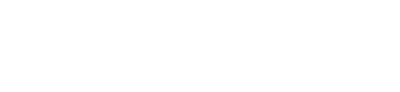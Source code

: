 digraph G {
  graph [bgcolor=transparent]
  rankdir=LR
  Alice -> Bob [label="5m฿",color=white,fontname="ubuntu",fontcolor=white]
  Alice [color=white,fontcolor=white,fontname="ubuntu"]
  Bob [color=white,fontcolor=white,fontname="ubuntu"]
}
